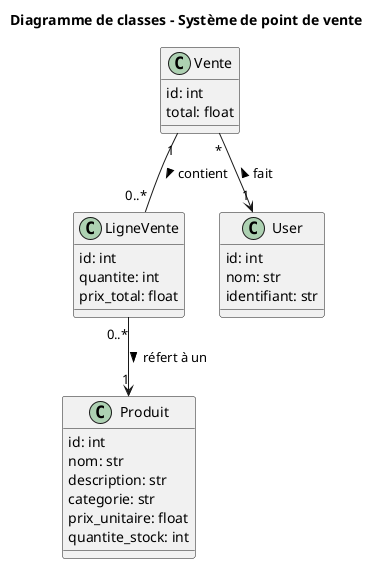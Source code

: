 @startuml

title Diagramme de classes - Système de point de vente

class Produit {
  id: int
  nom: str
  description: str
  categorie: str
  prix_unitaire: float
  quantite_stock: int
}

class Vente {
  id: int
  total: float
}

class LigneVente {
  id: int
  quantite: int
  prix_total: float
}

class User {
  id: int
  nom: str
  identifiant: str
}

' Relations entre classes
Vente "1" -- "0..*" LigneVente : contient >
LigneVente "0..*" --> "1" Produit : réfert à un >
Vente "*" --> "1" User : < fait

@enduml